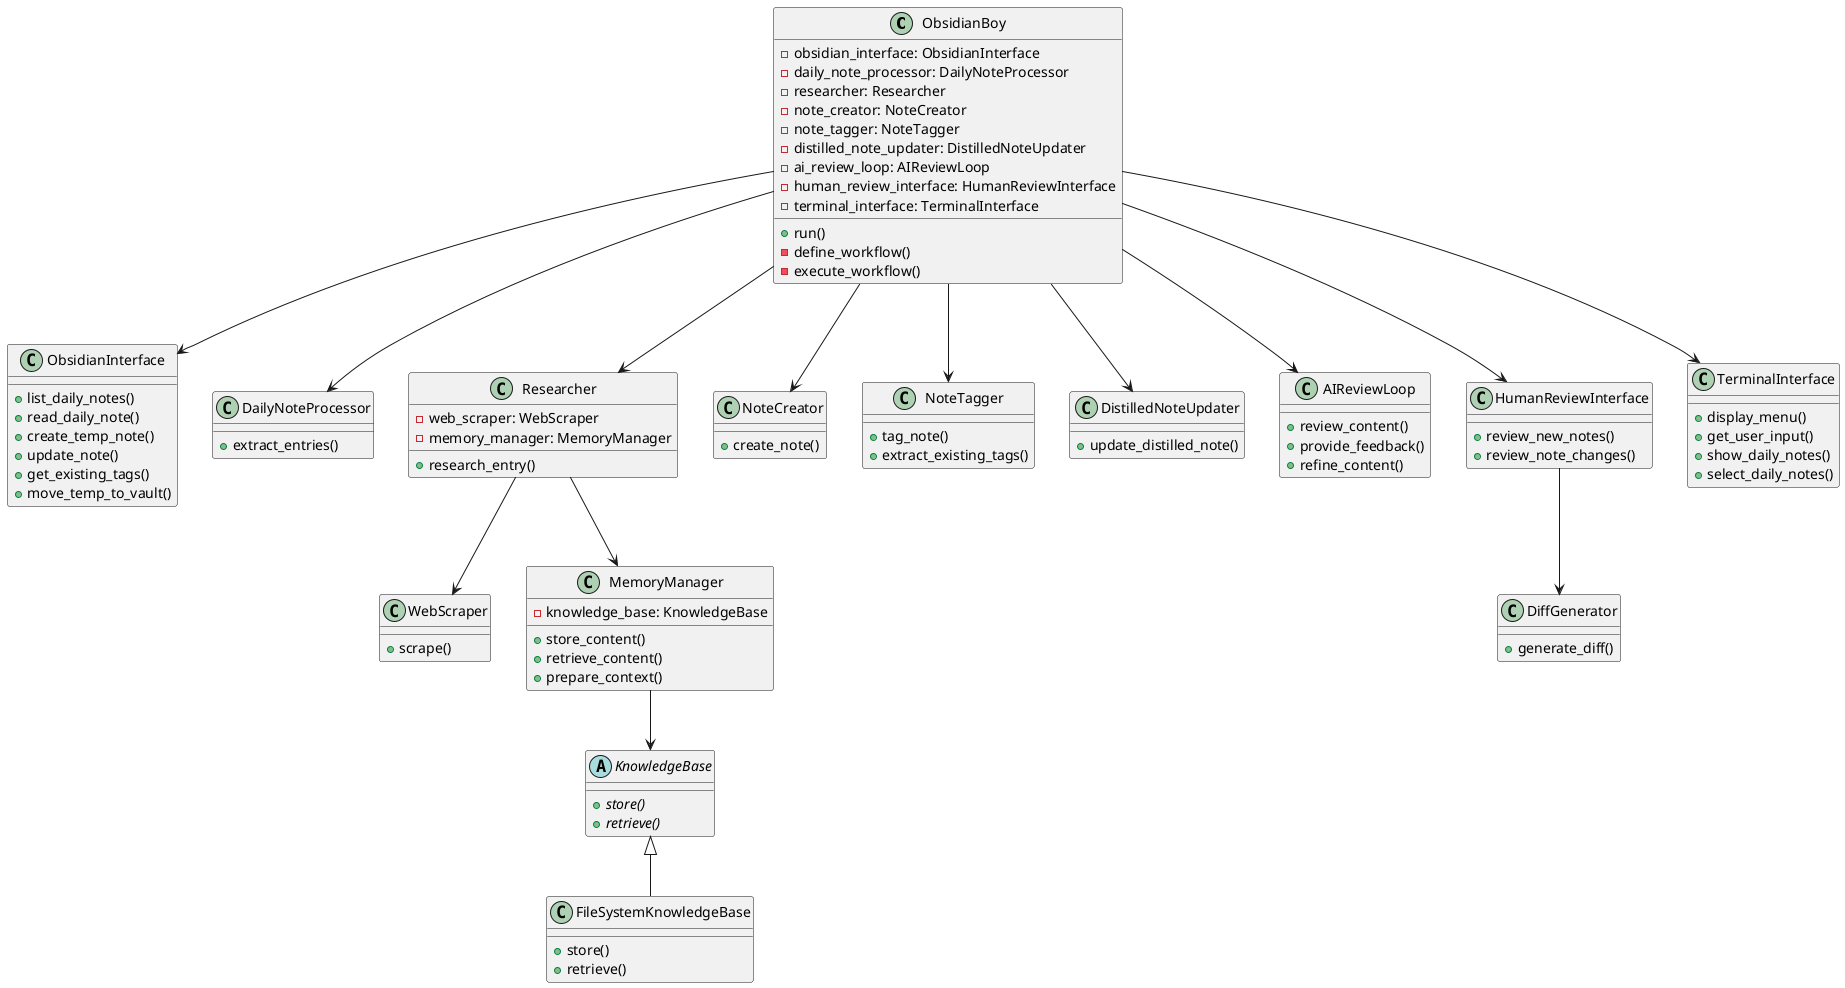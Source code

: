 @startuml
class ObsidianBoy {
  -obsidian_interface: ObsidianInterface
  -daily_note_processor: DailyNoteProcessor
  -researcher: Researcher
  -note_creator: NoteCreator
  -note_tagger: NoteTagger
  -distilled_note_updater: DistilledNoteUpdater
  -ai_review_loop: AIReviewLoop
  -human_review_interface: HumanReviewInterface
  -terminal_interface: TerminalInterface
  +run()
  -define_workflow()
  -execute_workflow()
}
class ObsidianInterface {
  +list_daily_notes()
  +read_daily_note()
  +create_temp_note()
  +update_note()
  +get_existing_tags()
  +move_temp_to_vault()
}
class DailyNoteProcessor {
  +extract_entries()
}
class Researcher {
  -web_scraper: WebScraper
  -memory_manager: MemoryManager
  +research_entry()
}
class WebScraper {
  +scrape()
}
abstract class KnowledgeBase {
  {abstract} +store()
  {abstract} +retrieve()
}
class FileSystemKnowledgeBase {
  +store()
  +retrieve()
}
class MemoryManager {
  -knowledge_base: KnowledgeBase
  +store_content()
  +retrieve_content()
  +prepare_context()
}
class NoteCreator {
  +create_note()
}
class NoteTagger {
  +tag_note()
  +extract_existing_tags()
}
class DistilledNoteUpdater {
  +update_distilled_note()
}
class AIReviewLoop {
  +review_content()
  +provide_feedback()
  +refine_content()
}
class HumanReviewInterface {
  +review_new_notes()
  +review_note_changes()
}
class DiffGenerator {
  +generate_diff()
}
class TerminalInterface {
  +display_menu()
  +get_user_input()
  +show_daily_notes()
  +select_daily_notes()
}

ObsidianBoy --> ObsidianInterface
ObsidianBoy --> DailyNoteProcessor
ObsidianBoy --> Researcher
ObsidianBoy --> NoteCreator
ObsidianBoy --> NoteTagger
ObsidianBoy --> DistilledNoteUpdater
ObsidianBoy --> AIReviewLoop
ObsidianBoy --> HumanReviewInterface
ObsidianBoy --> TerminalInterface
Researcher --> WebScraper
Researcher --> MemoryManager
MemoryManager --> KnowledgeBase
KnowledgeBase <|-- FileSystemKnowledgeBase
HumanReviewInterface --> DiffGenerator
@enduml